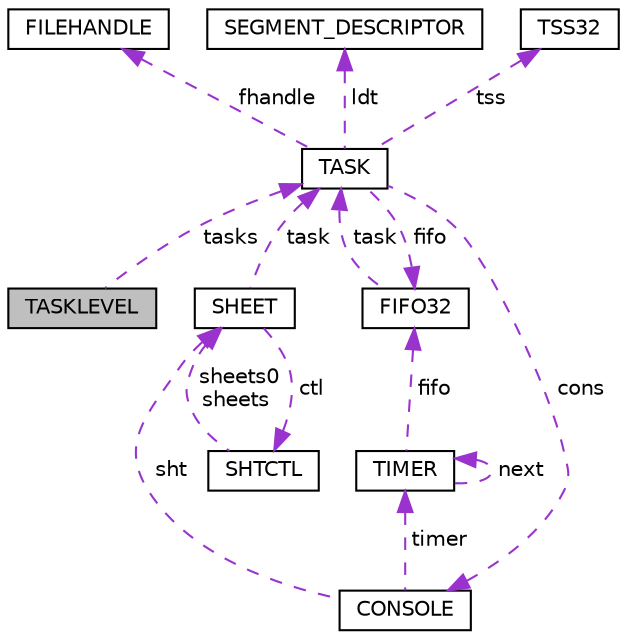 digraph "TASKLEVEL"
{
 // LATEX_PDF_SIZE
  edge [fontname="Helvetica",fontsize="10",labelfontname="Helvetica",labelfontsize="10"];
  node [fontname="Helvetica",fontsize="10",shape=record];
  Node1 [label="TASKLEVEL",height=0.2,width=0.4,color="black", fillcolor="grey75", style="filled", fontcolor="black",tooltip=" "];
  Node2 -> Node1 [dir="back",color="darkorchid3",fontsize="10",style="dashed",label=" tasks" ,fontname="Helvetica"];
  Node2 [label="TASK",height=0.2,width=0.4,color="black", fillcolor="white", style="filled",URL="$struct_t_a_s_k.html",tooltip=" "];
  Node3 -> Node2 [dir="back",color="darkorchid3",fontsize="10",style="dashed",label=" fhandle" ,fontname="Helvetica"];
  Node3 [label="FILEHANDLE",height=0.2,width=0.4,color="black", fillcolor="white", style="filled",URL="$struct_f_i_l_e_h_a_n_d_l_e.html",tooltip=" "];
  Node4 -> Node2 [dir="back",color="darkorchid3",fontsize="10",style="dashed",label=" cons" ,fontname="Helvetica"];
  Node4 [label="CONSOLE",height=0.2,width=0.4,color="black", fillcolor="white", style="filled",URL="$struct_c_o_n_s_o_l_e.html",tooltip=" "];
  Node5 -> Node4 [dir="back",color="darkorchid3",fontsize="10",style="dashed",label=" sht" ,fontname="Helvetica"];
  Node5 [label="SHEET",height=0.2,width=0.4,color="black", fillcolor="white", style="filled",URL="$struct_s_h_e_e_t.html",tooltip="シート構造体"];
  Node2 -> Node5 [dir="back",color="darkorchid3",fontsize="10",style="dashed",label=" task" ,fontname="Helvetica"];
  Node6 -> Node5 [dir="back",color="darkorchid3",fontsize="10",style="dashed",label=" ctl" ,fontname="Helvetica"];
  Node6 [label="SHTCTL",height=0.2,width=0.4,color="black", fillcolor="white", style="filled",URL="$struct_s_h_t_c_t_l.html",tooltip="シートコントロール構造体"];
  Node5 -> Node6 [dir="back",color="darkorchid3",fontsize="10",style="dashed",label=" sheets0\nsheets" ,fontname="Helvetica"];
  Node7 -> Node4 [dir="back",color="darkorchid3",fontsize="10",style="dashed",label=" timer" ,fontname="Helvetica"];
  Node7 [label="TIMER",height=0.2,width=0.4,color="black", fillcolor="white", style="filled",URL="$struct_t_i_m_e_r.html",tooltip=" "];
  Node8 -> Node7 [dir="back",color="darkorchid3",fontsize="10",style="dashed",label=" fifo" ,fontname="Helvetica"];
  Node8 [label="FIFO32",height=0.2,width=0.4,color="black", fillcolor="white", style="filled",URL="$struct_f_i_f_o32.html",tooltip=" "];
  Node2 -> Node8 [dir="back",color="darkorchid3",fontsize="10",style="dashed",label=" task" ,fontname="Helvetica"];
  Node7 -> Node7 [dir="back",color="darkorchid3",fontsize="10",style="dashed",label=" next" ,fontname="Helvetica"];
  Node9 -> Node2 [dir="back",color="darkorchid3",fontsize="10",style="dashed",label=" ldt" ,fontname="Helvetica"];
  Node9 [label="SEGMENT_DESCRIPTOR",height=0.2,width=0.4,color="black", fillcolor="white", style="filled",URL="$struct_s_e_g_m_e_n_t___d_e_s_c_r_i_p_t_o_r.html",tooltip=" "];
  Node8 -> Node2 [dir="back",color="darkorchid3",fontsize="10",style="dashed",label=" fifo" ,fontname="Helvetica"];
  Node10 -> Node2 [dir="back",color="darkorchid3",fontsize="10",style="dashed",label=" tss" ,fontname="Helvetica"];
  Node10 [label="TSS32",height=0.2,width=0.4,color="black", fillcolor="white", style="filled",URL="$struct_t_s_s32.html",tooltip=" "];
}

